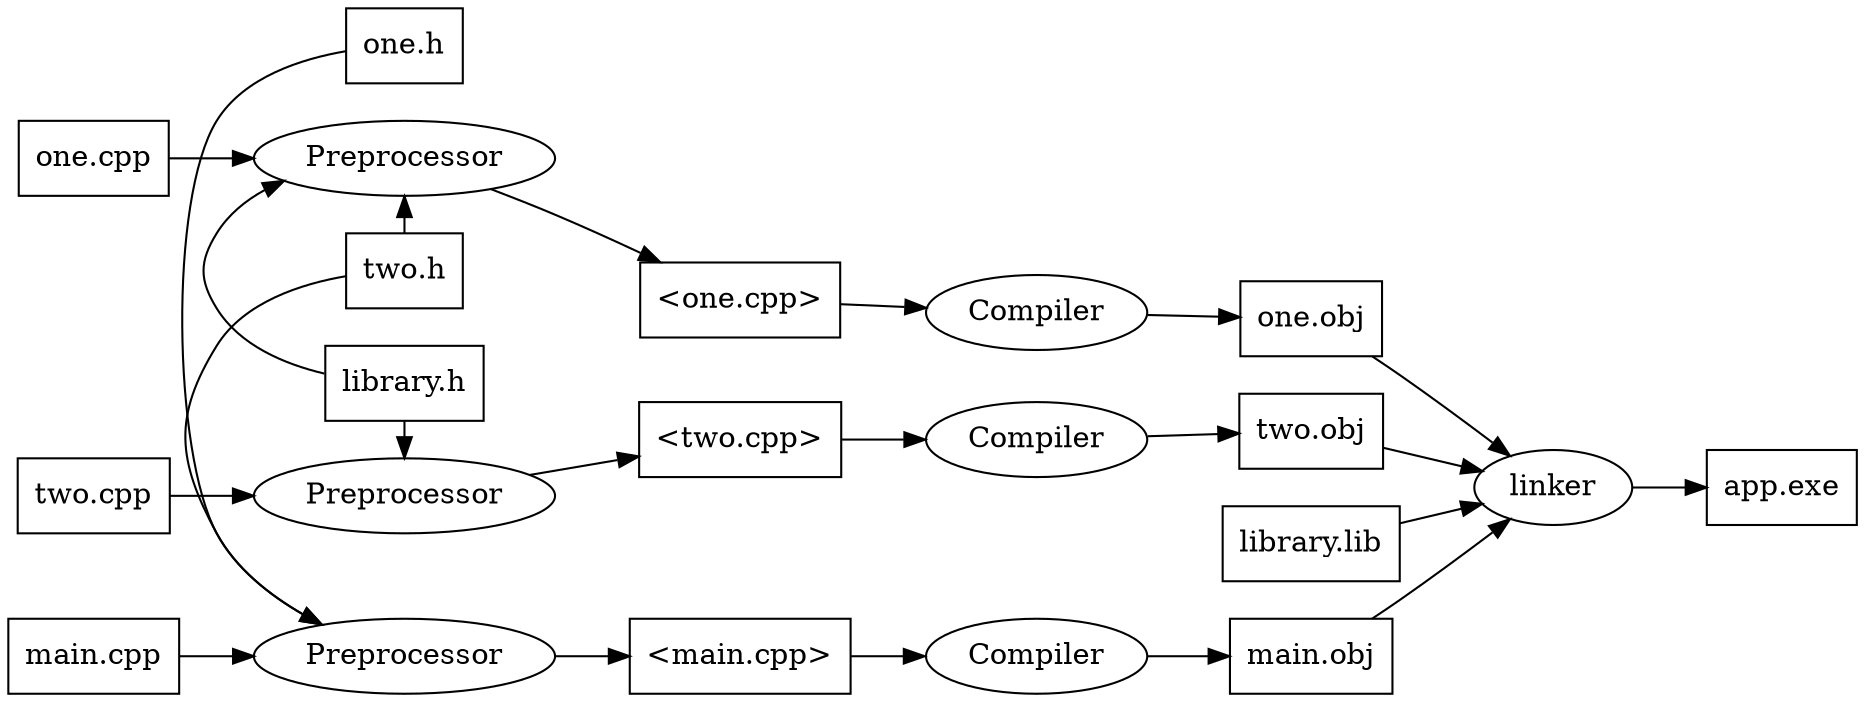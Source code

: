 digraph {
    node [shape=box];
    rankdir=LR
    
    "one.h";
    p0 [shape=ellipse, label="Preprocessor"]
    "two.h";
    p1 [shape=ellipse, label="Preprocessor"]
    "library.h";
    p2 [shape=ellipse, label="Preprocessor"]
    
    "main.cpp" -> "p0" -> "<main.cpp>" -> "c0" -> "main.obj" -> "linker";
    "one.cpp"  -> "p1" -> "<one.cpp>"  -> "c1" -> "one.obj"  -> "linker";
    "two.cpp"  -> "p2" -> "<two.cpp>"  -> "c2" -> "two.obj"  -> "linker";
    
    "one.h" -> p0 [constraint=false]
    "two.h" -> p0 [constraint=false]
    "two.h" -> p1 [constraint=false]
    {rank=same "one.h" p0 "two.h" p1 "library.h" p2}
    
    
    c0 [shape=ellipse, label="Compiler"]
    c1 [shape=ellipse, label="Compiler"]
    c2 [shape=ellipse, label="Compiler"]
    
    "library.h" -> p1 [constraint=false]
    "library.h" -> p2 [constraint=false]
    "library.lib" -> "linker";
    
    "linker" -> "app.exe";
    "linker" [shape=ellipse];
}